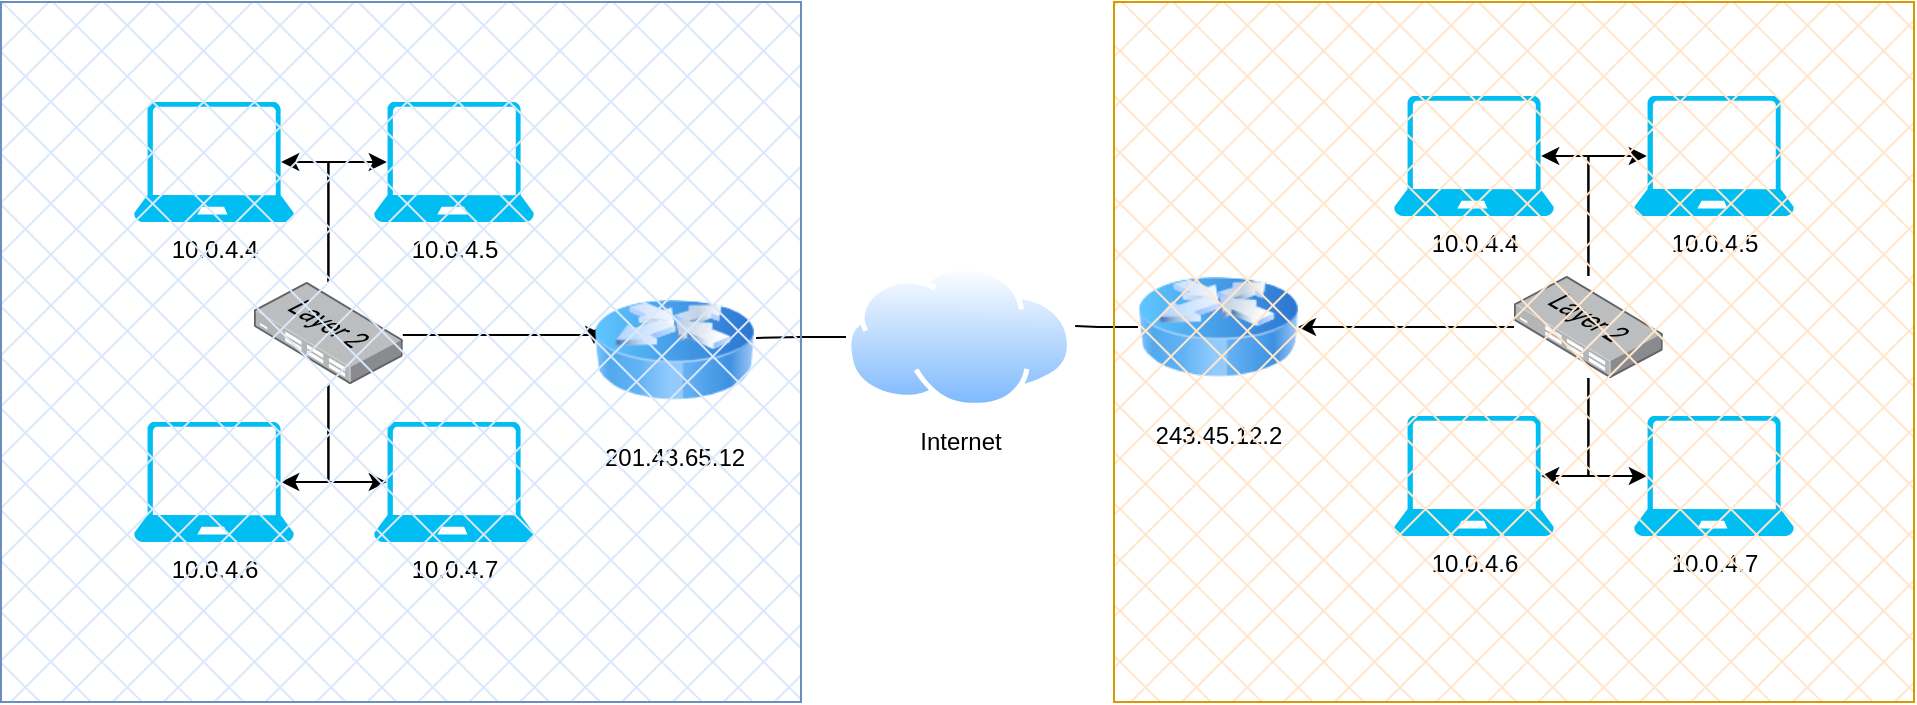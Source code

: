 <mxfile version="20.8.20" type="device"><diagram name="Page-1" id="61Hb-fhbL4UbmPL5ltTu"><mxGraphModel dx="1661" dy="754" grid="0" gridSize="10" guides="0" tooltips="1" connect="1" arrows="1" fold="1" page="0" pageScale="1" pageWidth="827" pageHeight="1169" math="0" shadow="0"><root><mxCell id="0"/><mxCell id="1" parent="0"/><mxCell id="MNh21-8xlx2LHZHHJ7pY-1" value="10.0.4.4" style="verticalLabelPosition=bottom;html=1;verticalAlign=top;align=center;strokeColor=none;fillColor=#00BEF2;shape=mxgraph.azure.laptop;pointerEvents=1;" vertex="1" parent="1"><mxGeometry x="80" y="230" width="80" height="60" as="geometry"/></mxCell><mxCell id="MNh21-8xlx2LHZHHJ7pY-2" value="10.0.4.5" style="verticalLabelPosition=bottom;html=1;verticalAlign=top;align=center;strokeColor=none;fillColor=#00BEF2;shape=mxgraph.azure.laptop;pointerEvents=1;" vertex="1" parent="1"><mxGeometry x="200" y="230" width="80" height="60" as="geometry"/></mxCell><mxCell id="MNh21-8xlx2LHZHHJ7pY-3" value="10.0.4.6" style="verticalLabelPosition=bottom;html=1;verticalAlign=top;align=center;strokeColor=none;fillColor=#00BEF2;shape=mxgraph.azure.laptop;pointerEvents=1;" vertex="1" parent="1"><mxGeometry x="80" y="390" width="80" height="60" as="geometry"/></mxCell><mxCell id="MNh21-8xlx2LHZHHJ7pY-4" value="10.0.4.7" style="verticalLabelPosition=bottom;html=1;verticalAlign=top;align=center;strokeColor=none;fillColor=#00BEF2;shape=mxgraph.azure.laptop;pointerEvents=1;" vertex="1" parent="1"><mxGeometry x="200" y="390" width="80" height="60" as="geometry"/></mxCell><mxCell id="MNh21-8xlx2LHZHHJ7pY-7" style="edgeStyle=orthogonalEdgeStyle;rounded=0;orthogonalLoop=1;jettySize=auto;html=1;entryX=0.92;entryY=0.5;entryDx=0;entryDy=0;entryPerimeter=0;" edge="1" parent="1" source="MNh21-8xlx2LHZHHJ7pY-5" target="MNh21-8xlx2LHZHHJ7pY-1"><mxGeometry relative="1" as="geometry"><Array as="points"><mxPoint x="177" y="260"/></Array></mxGeometry></mxCell><mxCell id="MNh21-8xlx2LHZHHJ7pY-8" style="edgeStyle=orthogonalEdgeStyle;rounded=0;orthogonalLoop=1;jettySize=auto;html=1;entryX=0.08;entryY=0.5;entryDx=0;entryDy=0;entryPerimeter=0;" edge="1" parent="1" source="MNh21-8xlx2LHZHHJ7pY-5" target="MNh21-8xlx2LHZHHJ7pY-2"><mxGeometry relative="1" as="geometry"><Array as="points"><mxPoint x="177" y="260"/></Array></mxGeometry></mxCell><mxCell id="MNh21-8xlx2LHZHHJ7pY-9" style="edgeStyle=orthogonalEdgeStyle;rounded=0;orthogonalLoop=1;jettySize=auto;html=1;entryX=0.92;entryY=0.5;entryDx=0;entryDy=0;entryPerimeter=0;" edge="1" parent="1" source="MNh21-8xlx2LHZHHJ7pY-5" target="MNh21-8xlx2LHZHHJ7pY-3"><mxGeometry relative="1" as="geometry"><Array as="points"><mxPoint x="177" y="420"/></Array></mxGeometry></mxCell><mxCell id="MNh21-8xlx2LHZHHJ7pY-10" style="edgeStyle=orthogonalEdgeStyle;rounded=0;orthogonalLoop=1;jettySize=auto;html=1;entryX=0.08;entryY=0.5;entryDx=0;entryDy=0;entryPerimeter=0;" edge="1" parent="1" source="MNh21-8xlx2LHZHHJ7pY-5" target="MNh21-8xlx2LHZHHJ7pY-4"><mxGeometry relative="1" as="geometry"><Array as="points"><mxPoint x="177" y="420"/></Array></mxGeometry></mxCell><mxCell id="MNh21-8xlx2LHZHHJ7pY-13" style="edgeStyle=orthogonalEdgeStyle;rounded=0;orthogonalLoop=1;jettySize=auto;html=1;entryX=0;entryY=0.5;entryDx=0;entryDy=0;" edge="1" parent="1"><mxGeometry relative="1" as="geometry"><mxPoint x="214.4" y="346.5" as="sourcePoint"/><mxPoint x="310" y="351" as="targetPoint"/><Array as="points"><mxPoint x="310" y="347"/></Array></mxGeometry></mxCell><mxCell id="MNh21-8xlx2LHZHHJ7pY-5" value="" style="points=[];aspect=fixed;html=1;align=center;shadow=0;dashed=0;image;image=img/lib/allied_telesis/switch/Switch_24_port_L2.svg;" vertex="1" parent="1"><mxGeometry x="140" y="320" width="74.4" height="51" as="geometry"/></mxCell><mxCell id="MNh21-8xlx2LHZHHJ7pY-11" value="201.43.65.12" style="image;html=1;image=img/lib/clip_art/networking/Router_Icon_128x128.png" vertex="1" parent="1"><mxGeometry x="310" y="314" width="80" height="80" as="geometry"/></mxCell><mxCell id="MNh21-8xlx2LHZHHJ7pY-14" style="edgeStyle=orthogonalEdgeStyle;rounded=0;orthogonalLoop=1;jettySize=auto;html=1;entryX=1.013;entryY=0.425;entryDx=0;entryDy=0;entryPerimeter=0;startArrow=none;endArrow=none;endFill=0;" edge="1" parent="1" source="MNh21-8xlx2LHZHHJ7pY-15" target="MNh21-8xlx2LHZHHJ7pY-11"><mxGeometry relative="1" as="geometry"/></mxCell><mxCell id="MNh21-8xlx2LHZHHJ7pY-12" value="243.45.12.2" style="image;html=1;image=img/lib/clip_art/networking/Router_Icon_128x128.png" vertex="1" parent="1"><mxGeometry x="582" y="302.5" width="80" height="80" as="geometry"/></mxCell><mxCell id="MNh21-8xlx2LHZHHJ7pY-16" value="" style="edgeStyle=orthogonalEdgeStyle;rounded=0;orthogonalLoop=1;jettySize=auto;html=1;entryX=1.013;entryY=0.425;entryDx=0;entryDy=0;entryPerimeter=0;endArrow=none;" edge="1" parent="1" source="MNh21-8xlx2LHZHHJ7pY-12" target="MNh21-8xlx2LHZHHJ7pY-15"><mxGeometry relative="1" as="geometry"><mxPoint x="540" y="345" as="sourcePoint"/><mxPoint x="391" y="344" as="targetPoint"/></mxGeometry></mxCell><mxCell id="MNh21-8xlx2LHZHHJ7pY-15" value="Internet" style="aspect=fixed;perimeter=ellipsePerimeter;html=1;align=center;shadow=0;dashed=0;spacingTop=3;image;image=img/lib/active_directory/internet_cloud.svg;" vertex="1" parent="1"><mxGeometry x="436" y="311.75" width="113.1" height="71.25" as="geometry"/></mxCell><mxCell id="MNh21-8xlx2LHZHHJ7pY-17" value="10.0.4.4" style="verticalLabelPosition=bottom;html=1;verticalAlign=top;align=center;strokeColor=none;fillColor=#00BEF2;shape=mxgraph.azure.laptop;pointerEvents=1;" vertex="1" parent="1"><mxGeometry x="710" y="227" width="80" height="60" as="geometry"/></mxCell><mxCell id="MNh21-8xlx2LHZHHJ7pY-18" value="10.0.4.5" style="verticalLabelPosition=bottom;html=1;verticalAlign=top;align=center;strokeColor=none;fillColor=#00BEF2;shape=mxgraph.azure.laptop;pointerEvents=1;" vertex="1" parent="1"><mxGeometry x="830" y="227" width="80" height="60" as="geometry"/></mxCell><mxCell id="MNh21-8xlx2LHZHHJ7pY-19" value="10.0.4.6" style="verticalLabelPosition=bottom;html=1;verticalAlign=top;align=center;strokeColor=none;fillColor=#00BEF2;shape=mxgraph.azure.laptop;pointerEvents=1;" vertex="1" parent="1"><mxGeometry x="710" y="387" width="80" height="60" as="geometry"/></mxCell><mxCell id="MNh21-8xlx2LHZHHJ7pY-20" value="10.0.4.7" style="verticalLabelPosition=bottom;html=1;verticalAlign=top;align=center;strokeColor=none;fillColor=#00BEF2;shape=mxgraph.azure.laptop;pointerEvents=1;" vertex="1" parent="1"><mxGeometry x="830" y="387" width="80" height="60" as="geometry"/></mxCell><mxCell id="MNh21-8xlx2LHZHHJ7pY-21" style="edgeStyle=orthogonalEdgeStyle;rounded=0;orthogonalLoop=1;jettySize=auto;html=1;entryX=0.92;entryY=0.5;entryDx=0;entryDy=0;entryPerimeter=0;" edge="1" parent="1" source="MNh21-8xlx2LHZHHJ7pY-25" target="MNh21-8xlx2LHZHHJ7pY-17"><mxGeometry relative="1" as="geometry"><Array as="points"><mxPoint x="807" y="257"/></Array></mxGeometry></mxCell><mxCell id="MNh21-8xlx2LHZHHJ7pY-22" style="edgeStyle=orthogonalEdgeStyle;rounded=0;orthogonalLoop=1;jettySize=auto;html=1;entryX=0.08;entryY=0.5;entryDx=0;entryDy=0;entryPerimeter=0;" edge="1" parent="1" source="MNh21-8xlx2LHZHHJ7pY-25" target="MNh21-8xlx2LHZHHJ7pY-18"><mxGeometry relative="1" as="geometry"><Array as="points"><mxPoint x="807" y="257"/></Array></mxGeometry></mxCell><mxCell id="MNh21-8xlx2LHZHHJ7pY-23" style="edgeStyle=orthogonalEdgeStyle;rounded=0;orthogonalLoop=1;jettySize=auto;html=1;entryX=0.92;entryY=0.5;entryDx=0;entryDy=0;entryPerimeter=0;" edge="1" parent="1" source="MNh21-8xlx2LHZHHJ7pY-25" target="MNh21-8xlx2LHZHHJ7pY-19"><mxGeometry relative="1" as="geometry"><Array as="points"><mxPoint x="807" y="417"/></Array></mxGeometry></mxCell><mxCell id="MNh21-8xlx2LHZHHJ7pY-24" style="edgeStyle=orthogonalEdgeStyle;rounded=0;orthogonalLoop=1;jettySize=auto;html=1;entryX=0.08;entryY=0.5;entryDx=0;entryDy=0;entryPerimeter=0;" edge="1" parent="1" source="MNh21-8xlx2LHZHHJ7pY-25" target="MNh21-8xlx2LHZHHJ7pY-20"><mxGeometry relative="1" as="geometry"><Array as="points"><mxPoint x="807" y="417"/></Array></mxGeometry></mxCell><mxCell id="MNh21-8xlx2LHZHHJ7pY-26" style="edgeStyle=orthogonalEdgeStyle;rounded=0;orthogonalLoop=1;jettySize=auto;html=1;entryX=1;entryY=0.5;entryDx=0;entryDy=0;" edge="1" parent="1" source="MNh21-8xlx2LHZHHJ7pY-25" target="MNh21-8xlx2LHZHHJ7pY-12"><mxGeometry relative="1" as="geometry"/></mxCell><mxCell id="MNh21-8xlx2LHZHHJ7pY-25" value="" style="points=[];aspect=fixed;html=1;align=center;shadow=0;dashed=0;image;image=img/lib/allied_telesis/switch/Switch_24_port_L2.svg;" vertex="1" parent="1"><mxGeometry x="770" y="317" width="74.4" height="51" as="geometry"/></mxCell><mxCell id="MNh21-8xlx2LHZHHJ7pY-27" value="" style="rounded=0;whiteSpace=wrap;html=1;fillColor=#ffe6cc;strokeColor=#d79b00;gradientColor=none;fillStyle=cross-hatch;" vertex="1" parent="1"><mxGeometry x="570" y="180" width="400" height="350" as="geometry"/></mxCell><mxCell id="MNh21-8xlx2LHZHHJ7pY-28" value="" style="rounded=0;whiteSpace=wrap;html=1;fillColor=#dae8fc;strokeColor=#6c8ebf;fillStyle=cross-hatch;" vertex="1" parent="1"><mxGeometry x="13.5" y="180" width="400" height="350" as="geometry"/></mxCell></root></mxGraphModel></diagram></mxfile>